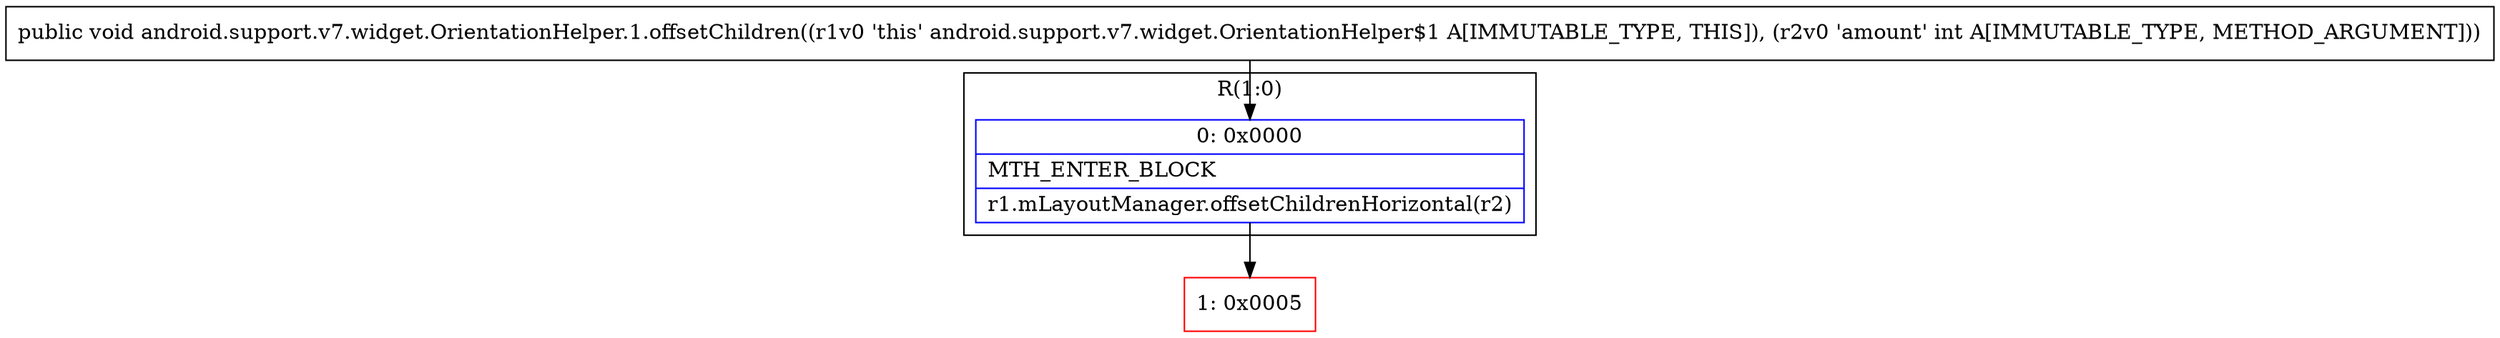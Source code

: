 digraph "CFG forandroid.support.v7.widget.OrientationHelper.1.offsetChildren(I)V" {
subgraph cluster_Region_172503431 {
label = "R(1:0)";
node [shape=record,color=blue];
Node_0 [shape=record,label="{0\:\ 0x0000|MTH_ENTER_BLOCK\l|r1.mLayoutManager.offsetChildrenHorizontal(r2)\l}"];
}
Node_1 [shape=record,color=red,label="{1\:\ 0x0005}"];
MethodNode[shape=record,label="{public void android.support.v7.widget.OrientationHelper.1.offsetChildren((r1v0 'this' android.support.v7.widget.OrientationHelper$1 A[IMMUTABLE_TYPE, THIS]), (r2v0 'amount' int A[IMMUTABLE_TYPE, METHOD_ARGUMENT])) }"];
MethodNode -> Node_0;
Node_0 -> Node_1;
}

